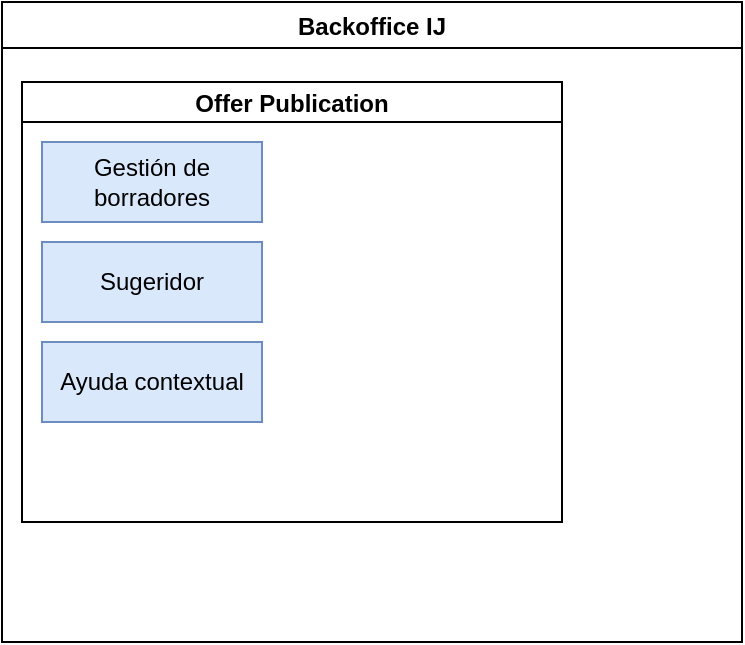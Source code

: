 <mxfile version="14.4.7" type="github">
  <diagram id="HzWzBV-Ko5Qif99Qbhxo" name="Page-1">
    <mxGraphModel dx="1186" dy="764" grid="1" gridSize="10" guides="1" tooltips="1" connect="1" arrows="1" fold="1" page="1" pageScale="1" pageWidth="1654" pageHeight="1169" math="0" shadow="0">
      <root>
        <mxCell id="0" />
        <mxCell id="1" parent="0" />
        <mxCell id="RJGHtjczU68DZFsb8425-1" value="Backoffice IJ" style="swimlane;" vertex="1" parent="1">
          <mxGeometry x="60" y="40" width="370" height="320" as="geometry" />
        </mxCell>
        <mxCell id="RJGHtjczU68DZFsb8425-2" value="Offer Publication" style="swimlane;startSize=20;" vertex="1" parent="RJGHtjczU68DZFsb8425-1">
          <mxGeometry x="10" y="40" width="270" height="220" as="geometry">
            <mxRectangle x="10" y="40" width="130" height="20" as="alternateBounds" />
          </mxGeometry>
        </mxCell>
        <UserObject label="Gestión de borradores" treeRoot="1" id="RJGHtjczU68DZFsb8425-3">
          <mxCell style="whiteSpace=wrap;html=1;align=center;treeFolding=1;treeMoving=1;newEdgeStyle={&quot;edgeStyle&quot;:&quot;elbowEdgeStyle&quot;,&quot;startArrow&quot;:&quot;none&quot;,&quot;endArrow&quot;:&quot;none&quot;};fillColor=#dae8fc;strokeColor=#6c8ebf;" vertex="1" collapsed="1" parent="RJGHtjczU68DZFsb8425-2">
            <mxGeometry x="10" y="30" width="110" height="40" as="geometry" />
          </mxCell>
        </UserObject>
        <UserObject label="Sugeridor" treeRoot="1" id="RJGHtjczU68DZFsb8425-4">
          <mxCell style="whiteSpace=wrap;html=1;align=center;treeFolding=1;treeMoving=1;newEdgeStyle={&quot;edgeStyle&quot;:&quot;elbowEdgeStyle&quot;,&quot;startArrow&quot;:&quot;none&quot;,&quot;endArrow&quot;:&quot;none&quot;};fillColor=#dae8fc;strokeColor=#6c8ebf;" vertex="1" collapsed="1" parent="RJGHtjczU68DZFsb8425-2">
            <mxGeometry x="10" y="80" width="110" height="40" as="geometry" />
          </mxCell>
        </UserObject>
        <UserObject label="Ayuda contextual" treeRoot="1" id="RJGHtjczU68DZFsb8425-5">
          <mxCell style="whiteSpace=wrap;html=1;align=center;treeFolding=1;treeMoving=1;newEdgeStyle={&quot;edgeStyle&quot;:&quot;elbowEdgeStyle&quot;,&quot;startArrow&quot;:&quot;none&quot;,&quot;endArrow&quot;:&quot;none&quot;};fillColor=#dae8fc;strokeColor=#6c8ebf;" vertex="1" collapsed="1" parent="RJGHtjczU68DZFsb8425-2">
            <mxGeometry x="10" y="130" width="110" height="40" as="geometry" />
          </mxCell>
        </UserObject>
      </root>
    </mxGraphModel>
  </diagram>
</mxfile>
